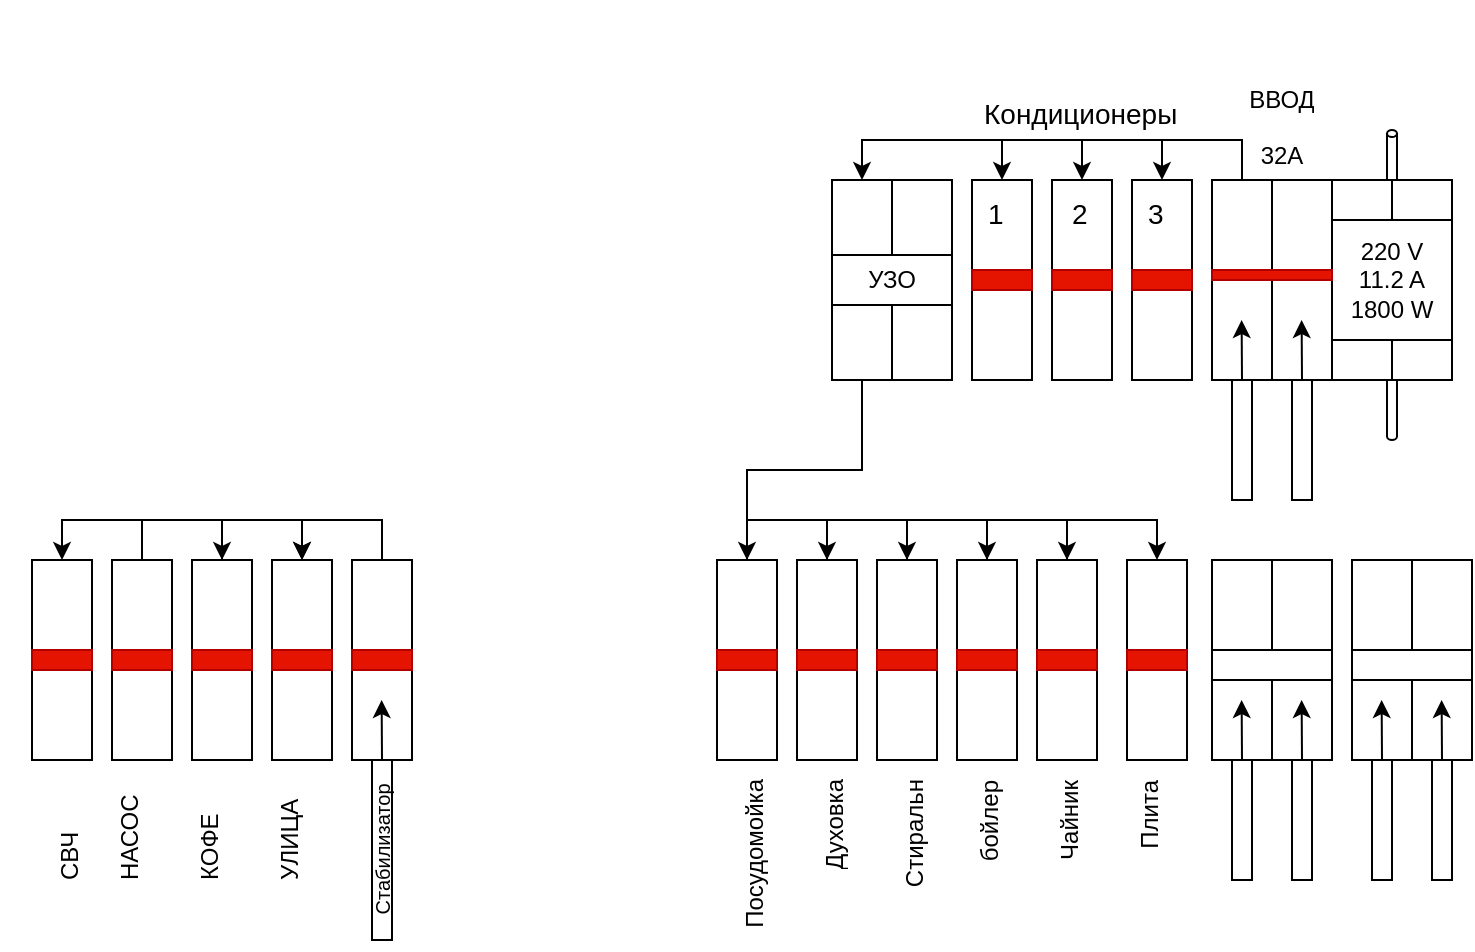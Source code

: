 <mxfile version="20.4.0" type="github"><diagram id="ApyNL6_vMcaK8N_anBB6" name="Страница 1"><mxGraphModel dx="2076" dy="1158" grid="1" gridSize="10" guides="1" tooltips="1" connect="1" arrows="0" fold="1" page="1" pageScale="1" pageWidth="827" pageHeight="1169" math="0" shadow="0"><root><mxCell id="0"/><mxCell id="1" parent="0"/><mxCell id="F8Z5iqU3eiM6oWpdlYd6-64" value="" style="group" vertex="1" connectable="0" parent="1"><mxGeometry x="710" y="100" width="60" height="150" as="geometry"/></mxCell><mxCell id="F8Z5iqU3eiM6oWpdlYd6-145" value="" style="shape=cylinder3;whiteSpace=wrap;html=1;boundedLbl=1;backgroundOutline=1;size=1.765;fontSize=10;" vertex="1" parent="F8Z5iqU3eiM6oWpdlYd6-64"><mxGeometry x="27.5" y="-25" width="5" height="155" as="geometry"/></mxCell><mxCell id="F8Z5iqU3eiM6oWpdlYd6-60" value="" style="rounded=0;whiteSpace=wrap;html=1;" vertex="1" parent="F8Z5iqU3eiM6oWpdlYd6-64"><mxGeometry width="30" height="100" as="geometry"/></mxCell><mxCell id="F8Z5iqU3eiM6oWpdlYd6-61" value="" style="rounded=0;whiteSpace=wrap;html=1;" vertex="1" parent="F8Z5iqU3eiM6oWpdlYd6-64"><mxGeometry x="30" width="30" height="100" as="geometry"/></mxCell><mxCell id="F8Z5iqU3eiM6oWpdlYd6-62" value="220 V&lt;br&gt;11.2 A&lt;br&gt;1800 W" style="rounded=0;whiteSpace=wrap;html=1;" vertex="1" parent="F8Z5iqU3eiM6oWpdlYd6-64"><mxGeometry y="20" width="60" height="60" as="geometry"/></mxCell><mxCell id="F8Z5iqU3eiM6oWpdlYd6-19" value="" style="rounded=0;whiteSpace=wrap;html=1;" vertex="1" parent="1"><mxGeometry x="610" y="100" width="30" height="100" as="geometry"/></mxCell><mxCell id="F8Z5iqU3eiM6oWpdlYd6-20" value="" style="rounded=0;whiteSpace=wrap;html=1;" vertex="1" parent="1"><mxGeometry x="570" y="100" width="30" height="100" as="geometry"/></mxCell><mxCell id="F8Z5iqU3eiM6oWpdlYd6-45" value="" style="rounded=0;whiteSpace=wrap;html=1;" vertex="1" parent="1"><mxGeometry x="530" y="100" width="30" height="100" as="geometry"/></mxCell><mxCell id="F8Z5iqU3eiM6oWpdlYd6-91" style="edgeStyle=orthogonalEdgeStyle;rounded=0;orthogonalLoop=1;jettySize=auto;html=1;exitX=0.5;exitY=0;exitDx=0;exitDy=0;entryX=0.5;entryY=0;entryDx=0;entryDy=0;" edge="1" parent="1" source="F8Z5iqU3eiM6oWpdlYd6-46" target="F8Z5iqU3eiM6oWpdlYd6-47"><mxGeometry relative="1" as="geometry"/></mxCell><mxCell id="F8Z5iqU3eiM6oWpdlYd6-46" value="" style="rounded=0;whiteSpace=wrap;html=1;" vertex="1" parent="1"><mxGeometry x="402.5" y="290" width="30" height="100" as="geometry"/></mxCell><mxCell id="F8Z5iqU3eiM6oWpdlYd6-89" style="edgeStyle=orthogonalEdgeStyle;rounded=0;orthogonalLoop=1;jettySize=auto;html=1;exitX=0.5;exitY=0;exitDx=0;exitDy=0;entryX=0.5;entryY=0;entryDx=0;entryDy=0;" edge="1" parent="1" source="F8Z5iqU3eiM6oWpdlYd6-47" target="F8Z5iqU3eiM6oWpdlYd6-48"><mxGeometry relative="1" as="geometry"/></mxCell><mxCell id="F8Z5iqU3eiM6oWpdlYd6-47" value="" style="rounded=0;whiteSpace=wrap;html=1;" vertex="1" parent="1"><mxGeometry x="442.5" y="290" width="30" height="100" as="geometry"/></mxCell><mxCell id="F8Z5iqU3eiM6oWpdlYd6-90" style="edgeStyle=orthogonalEdgeStyle;rounded=0;orthogonalLoop=1;jettySize=auto;html=1;exitX=0.5;exitY=0;exitDx=0;exitDy=0;entryX=0.5;entryY=0;entryDx=0;entryDy=0;" edge="1" parent="1" source="F8Z5iqU3eiM6oWpdlYd6-48" target="F8Z5iqU3eiM6oWpdlYd6-49"><mxGeometry relative="1" as="geometry"/></mxCell><mxCell id="F8Z5iqU3eiM6oWpdlYd6-48" value="" style="rounded=0;whiteSpace=wrap;html=1;" vertex="1" parent="1"><mxGeometry x="482.5" y="290" width="30" height="100" as="geometry"/></mxCell><mxCell id="F8Z5iqU3eiM6oWpdlYd6-101" style="edgeStyle=orthogonalEdgeStyle;rounded=0;orthogonalLoop=1;jettySize=auto;html=1;exitX=0.5;exitY=0;exitDx=0;exitDy=0;entryX=0.5;entryY=0;entryDx=0;entryDy=0;" edge="1" parent="1" source="F8Z5iqU3eiM6oWpdlYd6-49" target="F8Z5iqU3eiM6oWpdlYd6-98"><mxGeometry relative="1" as="geometry"/></mxCell><mxCell id="F8Z5iqU3eiM6oWpdlYd6-49" value="" style="rounded=0;whiteSpace=wrap;html=1;" vertex="1" parent="1"><mxGeometry x="522.5" y="290" width="30" height="100" as="geometry"/></mxCell><mxCell id="F8Z5iqU3eiM6oWpdlYd6-53" value="" style="rounded=0;whiteSpace=wrap;html=1;align=right;fillColor=#e51400;fontColor=#ffffff;strokeColor=#B20000;" vertex="1" parent="1"><mxGeometry x="522.5" y="335" width="30" height="10" as="geometry"/></mxCell><mxCell id="F8Z5iqU3eiM6oWpdlYd6-63" value="" style="group" vertex="1" connectable="0" parent="1"><mxGeometry x="650" y="10.0" width="80" height="190.0" as="geometry"/></mxCell><mxCell id="F8Z5iqU3eiM6oWpdlYd6-50" value="" style="rounded=0;whiteSpace=wrap;html=1;" vertex="1" parent="F8Z5iqU3eiM6oWpdlYd6-63"><mxGeometry y="90.0" width="30" height="100" as="geometry"/></mxCell><mxCell id="F8Z5iqU3eiM6oWpdlYd6-51" value="" style="rounded=0;whiteSpace=wrap;html=1;" vertex="1" parent="F8Z5iqU3eiM6oWpdlYd6-63"><mxGeometry x="30" y="90.0" width="30" height="100" as="geometry"/></mxCell><mxCell id="F8Z5iqU3eiM6oWpdlYd6-52" value="" style="rounded=0;whiteSpace=wrap;html=1;labelBackgroundColor=#FF3333;fontColor=#ffffff;labelBorderColor=none;fillColor=#e51400;strokeColor=#B20000;" vertex="1" parent="F8Z5iqU3eiM6oWpdlYd6-63"><mxGeometry y="135" width="60" height="5" as="geometry"/></mxCell><mxCell id="F8Z5iqU3eiM6oWpdlYd6-157" value="&lt;h1&gt;&lt;span style=&quot;font-size: 12px; font-weight: 400;&quot;&gt;ВВОД &lt;br&gt;32А&lt;/span&gt;&lt;/h1&gt;" style="text;html=1;strokeColor=none;fillColor=none;spacing=5;spacingTop=-20;whiteSpace=wrap;overflow=hidden;rounded=0;rotation=0;align=center;verticalAlign=middle;sketch=0;shadow=0;" vertex="1" parent="F8Z5iqU3eiM6oWpdlYd6-63"><mxGeometry x="-10" y="30.0" width="90" height="60" as="geometry"/></mxCell><mxCell id="F8Z5iqU3eiM6oWpdlYd6-55" style="edgeStyle=orthogonalEdgeStyle;rounded=0;orthogonalLoop=1;jettySize=auto;html=1;exitX=0.5;exitY=0;exitDx=0;exitDy=0;" edge="1" parent="1" source="F8Z5iqU3eiM6oWpdlYd6-54"><mxGeometry relative="1" as="geometry"><mxPoint x="664.81" y="170.0" as="targetPoint"/></mxGeometry></mxCell><mxCell id="F8Z5iqU3eiM6oWpdlYd6-54" value="" style="rounded=0;whiteSpace=wrap;html=1;" vertex="1" parent="1"><mxGeometry x="660" y="200" width="10" height="60" as="geometry"/></mxCell><mxCell id="F8Z5iqU3eiM6oWpdlYd6-58" style="edgeStyle=orthogonalEdgeStyle;rounded=0;orthogonalLoop=1;jettySize=auto;html=1;exitX=0.5;exitY=0;exitDx=0;exitDy=0;" edge="1" parent="1" source="F8Z5iqU3eiM6oWpdlYd6-59"><mxGeometry relative="1" as="geometry"><mxPoint x="694.81" y="170.0" as="targetPoint"/></mxGeometry></mxCell><mxCell id="F8Z5iqU3eiM6oWpdlYd6-59" value="" style="rounded=0;whiteSpace=wrap;html=1;" vertex="1" parent="1"><mxGeometry x="690" y="200" width="10" height="60" as="geometry"/></mxCell><mxCell id="F8Z5iqU3eiM6oWpdlYd6-69" value="&lt;h1 style=&quot;font-size: 14px;&quot;&gt;&lt;span style=&quot;font-size: 14px; font-weight: 400;&quot;&gt;Кондиционеры&lt;/span&gt;&lt;/h1&gt;" style="text;html=1;strokeColor=none;fillColor=none;spacing=5;spacingTop=-20;whiteSpace=wrap;overflow=hidden;rounded=0;rotation=0;fontSize=14;" vertex="1" parent="1"><mxGeometry x="531.25" y="60" width="107.5" height="40" as="geometry"/></mxCell><mxCell id="F8Z5iqU3eiM6oWpdlYd6-92" style="edgeStyle=orthogonalEdgeStyle;rounded=0;orthogonalLoop=1;jettySize=auto;html=1;exitX=0.5;exitY=1;exitDx=0;exitDy=0;entryX=0.5;entryY=0;entryDx=0;entryDy=0;" edge="1" parent="1" source="F8Z5iqU3eiM6oWpdlYd6-70" target="F8Z5iqU3eiM6oWpdlYd6-46"><mxGeometry relative="1" as="geometry"/></mxCell><mxCell id="F8Z5iqU3eiM6oWpdlYd6-70" value="" style="rounded=0;whiteSpace=wrap;html=1;" vertex="1" parent="1"><mxGeometry x="460" y="100" width="30" height="100" as="geometry"/></mxCell><mxCell id="F8Z5iqU3eiM6oWpdlYd6-71" value="" style="rounded=0;whiteSpace=wrap;html=1;" vertex="1" parent="1"><mxGeometry x="490" y="100" width="30" height="100" as="geometry"/></mxCell><mxCell id="F8Z5iqU3eiM6oWpdlYd6-72" value="УЗО" style="rounded=0;whiteSpace=wrap;html=1;" vertex="1" parent="1"><mxGeometry x="460" y="137.5" width="60" height="25" as="geometry"/></mxCell><mxCell id="F8Z5iqU3eiM6oWpdlYd6-77" value="" style="rounded=0;whiteSpace=wrap;html=1;fillColor=#e51400;fontColor=#ffffff;strokeColor=#B20000;" vertex="1" parent="1"><mxGeometry x="570" y="145" width="30" height="10" as="geometry"/></mxCell><mxCell id="F8Z5iqU3eiM6oWpdlYd6-78" value="" style="rounded=0;whiteSpace=wrap;html=1;fillColor=#e51400;fontColor=#ffffff;strokeColor=#B20000;" vertex="1" parent="1"><mxGeometry x="610" y="145" width="30" height="10" as="geometry"/></mxCell><mxCell id="F8Z5iqU3eiM6oWpdlYd6-80" value="" style="rounded=0;whiteSpace=wrap;html=1;fillColor=#e51400;fontColor=#ffffff;strokeColor=#B20000;" vertex="1" parent="1"><mxGeometry x="530" y="145" width="30" height="10" as="geometry"/></mxCell><mxCell id="F8Z5iqU3eiM6oWpdlYd6-81" value="" style="rounded=0;whiteSpace=wrap;html=1;align=right;fillColor=#e51400;fontColor=#ffffff;strokeColor=#B20000;" vertex="1" parent="1"><mxGeometry x="442.5" y="335" width="30" height="10" as="geometry"/></mxCell><mxCell id="F8Z5iqU3eiM6oWpdlYd6-82" value="" style="rounded=0;whiteSpace=wrap;html=1;align=right;fillColor=#e51400;fontColor=#ffffff;strokeColor=#B20000;" vertex="1" parent="1"><mxGeometry x="482.5" y="335" width="30" height="10" as="geometry"/></mxCell><mxCell id="F8Z5iqU3eiM6oWpdlYd6-84" value="" style="rounded=0;whiteSpace=wrap;html=1;align=right;fillColor=#e51400;fontColor=#ffffff;strokeColor=#B20000;" vertex="1" parent="1"><mxGeometry x="402.5" y="335" width="30" height="10" as="geometry"/></mxCell><mxCell id="F8Z5iqU3eiM6oWpdlYd6-94" value="&lt;h1&gt;&lt;span style=&quot;font-size: 12px; font-weight: 400;&quot;&gt;бойлер&lt;/span&gt;&lt;/h1&gt;" style="text;html=1;strokeColor=none;fillColor=none;spacing=5;spacingTop=-20;whiteSpace=wrap;overflow=hidden;rounded=0;rotation=270;align=right;" vertex="1" parent="1"><mxGeometry x="490" y="420" width="90" height="40" as="geometry"/></mxCell><mxCell id="F8Z5iqU3eiM6oWpdlYd6-95" value="&lt;h1&gt;&lt;span style=&quot;font-size: 12px; font-weight: 400;&quot;&gt;Стиральн&lt;/span&gt;&lt;/h1&gt;" style="text;html=1;strokeColor=none;fillColor=none;spacing=5;spacingTop=-20;whiteSpace=wrap;overflow=hidden;rounded=0;rotation=270;align=right;" vertex="1" parent="1"><mxGeometry x="452.5" y="420" width="90" height="40" as="geometry"/></mxCell><mxCell id="F8Z5iqU3eiM6oWpdlYd6-96" value="&lt;h1&gt;&lt;span style=&quot;font-size: 12px; font-weight: 400;&quot;&gt;Духовка&lt;/span&gt;&lt;/h1&gt;" style="text;html=1;strokeColor=none;fillColor=none;spacing=5;spacingTop=-20;whiteSpace=wrap;overflow=hidden;rounded=0;rotation=270;align=right;" vertex="1" parent="1"><mxGeometry x="412.5" y="420" width="90" height="40" as="geometry"/></mxCell><mxCell id="F8Z5iqU3eiM6oWpdlYd6-97" value="&lt;h1&gt;&lt;span style=&quot;font-size: 12px; font-weight: 400;&quot;&gt;Посудомойка&lt;/span&gt;&lt;/h1&gt;" style="text;html=1;strokeColor=none;fillColor=none;spacing=5;spacingTop=-20;whiteSpace=wrap;overflow=hidden;rounded=0;rotation=270;align=right;" vertex="1" parent="1"><mxGeometry x="372.5" y="420" width="90" height="40" as="geometry"/></mxCell><mxCell id="F8Z5iqU3eiM6oWpdlYd6-139" style="edgeStyle=orthogonalEdgeStyle;rounded=0;orthogonalLoop=1;jettySize=auto;html=1;exitX=0.5;exitY=0;exitDx=0;exitDy=0;entryX=0.5;entryY=0;entryDx=0;entryDy=0;" edge="1" parent="1" source="F8Z5iqU3eiM6oWpdlYd6-98" target="F8Z5iqU3eiM6oWpdlYd6-128"><mxGeometry relative="1" as="geometry"/></mxCell><mxCell id="F8Z5iqU3eiM6oWpdlYd6-98" value="" style="rounded=0;whiteSpace=wrap;html=1;" vertex="1" parent="1"><mxGeometry x="562.5" y="290" width="30" height="100" as="geometry"/></mxCell><mxCell id="F8Z5iqU3eiM6oWpdlYd6-99" value="" style="rounded=0;whiteSpace=wrap;html=1;align=right;fillColor=#e51400;fontColor=#ffffff;strokeColor=#B20000;" vertex="1" parent="1"><mxGeometry x="562.5" y="335" width="30" height="10" as="geometry"/></mxCell><mxCell id="F8Z5iqU3eiM6oWpdlYd6-100" value="&lt;h1&gt;&lt;span style=&quot;font-size: 12px; font-weight: 400;&quot;&gt;Чайник&lt;/span&gt;&lt;/h1&gt;" style="text;html=1;strokeColor=none;fillColor=none;spacing=5;spacingTop=-20;whiteSpace=wrap;overflow=hidden;rounded=0;rotation=270;align=right;" vertex="1" parent="1"><mxGeometry x="530" y="420" width="90" height="40" as="geometry"/></mxCell><mxCell id="F8Z5iqU3eiM6oWpdlYd6-103" value="" style="rounded=0;whiteSpace=wrap;html=1;" vertex="1" parent="1"><mxGeometry x="60" y="290" width="30" height="100" as="geometry"/></mxCell><mxCell id="F8Z5iqU3eiM6oWpdlYd6-104" style="edgeStyle=orthogonalEdgeStyle;rounded=0;orthogonalLoop=1;jettySize=auto;html=1;exitX=0.5;exitY=0;exitDx=0;exitDy=0;entryX=0.5;entryY=0;entryDx=0;entryDy=0;" edge="1" parent="1" source="F8Z5iqU3eiM6oWpdlYd6-105" target="F8Z5iqU3eiM6oWpdlYd6-107"><mxGeometry relative="1" as="geometry"/></mxCell><mxCell id="F8Z5iqU3eiM6oWpdlYd6-143" style="edgeStyle=orthogonalEdgeStyle;rounded=0;orthogonalLoop=1;jettySize=auto;html=1;exitX=0.5;exitY=0;exitDx=0;exitDy=0;entryX=0.5;entryY=0;entryDx=0;entryDy=0;fontSize=10;" edge="1" parent="1" source="F8Z5iqU3eiM6oWpdlYd6-105" target="F8Z5iqU3eiM6oWpdlYd6-103"><mxGeometry relative="1" as="geometry"/></mxCell><mxCell id="F8Z5iqU3eiM6oWpdlYd6-105" value="" style="rounded=0;whiteSpace=wrap;html=1;" vertex="1" parent="1"><mxGeometry x="100" y="290" width="30" height="100" as="geometry"/></mxCell><mxCell id="F8Z5iqU3eiM6oWpdlYd6-106" style="edgeStyle=orthogonalEdgeStyle;rounded=0;orthogonalLoop=1;jettySize=auto;html=1;exitX=0.5;exitY=0;exitDx=0;exitDy=0;entryX=0.5;entryY=0;entryDx=0;entryDy=0;" edge="1" parent="1" source="F8Z5iqU3eiM6oWpdlYd6-107" target="F8Z5iqU3eiM6oWpdlYd6-109"><mxGeometry relative="1" as="geometry"/></mxCell><mxCell id="F8Z5iqU3eiM6oWpdlYd6-107" value="" style="rounded=0;whiteSpace=wrap;html=1;" vertex="1" parent="1"><mxGeometry x="140" y="290" width="30" height="100" as="geometry"/></mxCell><mxCell id="F8Z5iqU3eiM6oWpdlYd6-109" value="" style="rounded=0;whiteSpace=wrap;html=1;" vertex="1" parent="1"><mxGeometry x="180" y="290" width="30" height="100" as="geometry"/></mxCell><mxCell id="F8Z5iqU3eiM6oWpdlYd6-110" value="" style="rounded=0;whiteSpace=wrap;html=1;fillColor=#e51400;fontColor=#ffffff;strokeColor=#B20000;" vertex="1" parent="1"><mxGeometry x="180" y="335" width="30" height="10" as="geometry"/></mxCell><mxCell id="F8Z5iqU3eiM6oWpdlYd6-111" value="" style="rounded=0;whiteSpace=wrap;html=1;fillColor=#e51400;fontColor=#ffffff;strokeColor=#B20000;" vertex="1" parent="1"><mxGeometry x="100" y="335" width="30" height="10" as="geometry"/></mxCell><mxCell id="F8Z5iqU3eiM6oWpdlYd6-112" value="" style="rounded=0;whiteSpace=wrap;html=1;fillColor=#e51400;fontColor=#ffffff;strokeColor=#B20000;" vertex="1" parent="1"><mxGeometry x="140" y="335" width="30" height="10" as="geometry"/></mxCell><mxCell id="F8Z5iqU3eiM6oWpdlYd6-113" value="" style="rounded=0;whiteSpace=wrap;html=1;fillColor=#e51400;fontColor=#ffffff;strokeColor=#B20000;" vertex="1" parent="1"><mxGeometry x="60" y="335" width="30" height="10" as="geometry"/></mxCell><mxCell id="F8Z5iqU3eiM6oWpdlYd6-142" style="edgeStyle=orthogonalEdgeStyle;rounded=0;orthogonalLoop=1;jettySize=auto;html=1;exitX=0.5;exitY=0;exitDx=0;exitDy=0;entryX=0.5;entryY=0;entryDx=0;entryDy=0;fontSize=10;" edge="1" parent="1" source="F8Z5iqU3eiM6oWpdlYd6-114" target="F8Z5iqU3eiM6oWpdlYd6-109"><mxGeometry relative="1" as="geometry"/></mxCell><mxCell id="F8Z5iqU3eiM6oWpdlYd6-114" value="" style="rounded=0;whiteSpace=wrap;html=1;" vertex="1" parent="1"><mxGeometry x="220" y="290" width="30" height="100" as="geometry"/></mxCell><mxCell id="F8Z5iqU3eiM6oWpdlYd6-115" value="" style="rounded=0;whiteSpace=wrap;html=1;fillColor=#e51400;fontColor=#ffffff;strokeColor=#B20000;" vertex="1" parent="1"><mxGeometry x="220" y="335" width="30" height="10" as="geometry"/></mxCell><mxCell id="F8Z5iqU3eiM6oWpdlYd6-116" value="&lt;h1&gt;&lt;span style=&quot;font-size: 12px; font-weight: 400;&quot;&gt;СВЧ&lt;/span&gt;&lt;/h1&gt;" style="text;html=1;strokeColor=none;fillColor=none;spacing=5;spacingTop=-20;whiteSpace=wrap;overflow=hidden;rounded=0;rotation=270;" vertex="1" parent="1"><mxGeometry x="30" y="390" width="90" height="40" as="geometry"/></mxCell><mxCell id="F8Z5iqU3eiM6oWpdlYd6-117" value="&lt;h1&gt;&lt;span style=&quot;font-size: 12px; font-weight: 400;&quot;&gt;НАСОС&lt;/span&gt;&lt;/h1&gt;" style="text;html=1;strokeColor=none;fillColor=none;spacing=5;spacingTop=-20;whiteSpace=wrap;overflow=hidden;rounded=0;rotation=270;" vertex="1" parent="1"><mxGeometry x="60" y="390" width="90" height="40" as="geometry"/></mxCell><mxCell id="F8Z5iqU3eiM6oWpdlYd6-118" value="&lt;h1&gt;&lt;span style=&quot;font-size: 12px; font-weight: 400;&quot;&gt;КОФЕ&lt;/span&gt;&lt;/h1&gt;" style="text;html=1;strokeColor=none;fillColor=none;spacing=5;spacingTop=-20;whiteSpace=wrap;overflow=hidden;rounded=0;rotation=270;" vertex="1" parent="1"><mxGeometry x="100" y="390" width="90" height="40" as="geometry"/></mxCell><mxCell id="F8Z5iqU3eiM6oWpdlYd6-119" value="&lt;h1&gt;&lt;span style=&quot;font-size: 12px; font-weight: 400;&quot;&gt;УЛИЦА&lt;/span&gt;&lt;/h1&gt;" style="text;html=1;strokeColor=none;fillColor=none;spacing=5;spacingTop=-20;whiteSpace=wrap;overflow=hidden;rounded=0;rotation=270;" vertex="1" parent="1"><mxGeometry x="140" y="390" width="90" height="40" as="geometry"/></mxCell><mxCell id="F8Z5iqU3eiM6oWpdlYd6-121" value="" style="rounded=0;whiteSpace=wrap;html=1;" vertex="1" parent="1"><mxGeometry x="720" y="290" width="30" height="100" as="geometry"/></mxCell><mxCell id="F8Z5iqU3eiM6oWpdlYd6-122" value="" style="rounded=0;whiteSpace=wrap;html=1;" vertex="1" parent="1"><mxGeometry x="750" y="290" width="30" height="100" as="geometry"/></mxCell><mxCell id="F8Z5iqU3eiM6oWpdlYd6-123" value="" style="rounded=0;whiteSpace=wrap;html=1;" vertex="1" parent="1"><mxGeometry x="720" y="335" width="60" height="15" as="geometry"/></mxCell><mxCell id="F8Z5iqU3eiM6oWpdlYd6-124" style="edgeStyle=orthogonalEdgeStyle;rounded=0;orthogonalLoop=1;jettySize=auto;html=1;exitX=0.5;exitY=0;exitDx=0;exitDy=0;" edge="1" parent="1" source="F8Z5iqU3eiM6oWpdlYd6-125"><mxGeometry relative="1" as="geometry"><mxPoint x="734.81" y="360" as="targetPoint"/></mxGeometry></mxCell><mxCell id="F8Z5iqU3eiM6oWpdlYd6-125" value="" style="rounded=0;whiteSpace=wrap;html=1;" vertex="1" parent="1"><mxGeometry x="730" y="390" width="10" height="60" as="geometry"/></mxCell><mxCell id="F8Z5iqU3eiM6oWpdlYd6-126" style="edgeStyle=orthogonalEdgeStyle;rounded=0;orthogonalLoop=1;jettySize=auto;html=1;exitX=0.5;exitY=0;exitDx=0;exitDy=0;" edge="1" parent="1" source="F8Z5iqU3eiM6oWpdlYd6-127"><mxGeometry relative="1" as="geometry"><mxPoint x="764.81" y="360" as="targetPoint"/></mxGeometry></mxCell><mxCell id="F8Z5iqU3eiM6oWpdlYd6-127" value="" style="rounded=0;whiteSpace=wrap;html=1;" vertex="1" parent="1"><mxGeometry x="760" y="390" width="10" height="60" as="geometry"/></mxCell><mxCell id="F8Z5iqU3eiM6oWpdlYd6-128" value="" style="rounded=0;whiteSpace=wrap;html=1;" vertex="1" parent="1"><mxGeometry x="607.5" y="290" width="30" height="100" as="geometry"/></mxCell><mxCell id="F8Z5iqU3eiM6oWpdlYd6-129" value="" style="rounded=0;whiteSpace=wrap;html=1;align=right;fillColor=#e51400;fontColor=#ffffff;strokeColor=#B20000;" vertex="1" parent="1"><mxGeometry x="607.5" y="335" width="30" height="10" as="geometry"/></mxCell><mxCell id="F8Z5iqU3eiM6oWpdlYd6-130" value="" style="rounded=0;whiteSpace=wrap;html=1;" vertex="1" parent="1"><mxGeometry x="650" y="290" width="30" height="100" as="geometry"/></mxCell><mxCell id="F8Z5iqU3eiM6oWpdlYd6-131" value="" style="rounded=0;whiteSpace=wrap;html=1;" vertex="1" parent="1"><mxGeometry x="680" y="290" width="30" height="100" as="geometry"/></mxCell><mxCell id="F8Z5iqU3eiM6oWpdlYd6-132" value="" style="rounded=0;whiteSpace=wrap;html=1;" vertex="1" parent="1"><mxGeometry x="650" y="335" width="60" height="15" as="geometry"/></mxCell><mxCell id="F8Z5iqU3eiM6oWpdlYd6-133" style="edgeStyle=orthogonalEdgeStyle;rounded=0;orthogonalLoop=1;jettySize=auto;html=1;exitX=0.5;exitY=0;exitDx=0;exitDy=0;align=right;" edge="1" parent="1" source="F8Z5iqU3eiM6oWpdlYd6-134"><mxGeometry relative="1" as="geometry"><mxPoint x="664.81" y="360" as="targetPoint"/></mxGeometry></mxCell><mxCell id="F8Z5iqU3eiM6oWpdlYd6-134" value="" style="rounded=0;whiteSpace=wrap;html=1;align=right;" vertex="1" parent="1"><mxGeometry x="660" y="390" width="10" height="60" as="geometry"/></mxCell><mxCell id="F8Z5iqU3eiM6oWpdlYd6-135" style="edgeStyle=orthogonalEdgeStyle;rounded=0;orthogonalLoop=1;jettySize=auto;html=1;exitX=0.5;exitY=0;exitDx=0;exitDy=0;align=right;" edge="1" parent="1" source="F8Z5iqU3eiM6oWpdlYd6-136"><mxGeometry relative="1" as="geometry"><mxPoint x="694.81" y="360" as="targetPoint"/></mxGeometry></mxCell><mxCell id="F8Z5iqU3eiM6oWpdlYd6-136" value="" style="rounded=0;whiteSpace=wrap;html=1;align=right;" vertex="1" parent="1"><mxGeometry x="690" y="390" width="10" height="60" as="geometry"/></mxCell><mxCell id="F8Z5iqU3eiM6oWpdlYd6-137" value="&lt;h1&gt;&lt;span style=&quot;font-size: 12px; font-weight: 400;&quot;&gt;Плита&lt;/span&gt;&lt;/h1&gt;" style="text;html=1;strokeColor=none;fillColor=none;spacing=5;spacingTop=-20;whiteSpace=wrap;overflow=hidden;rounded=0;rotation=270;align=right;" vertex="1" parent="1"><mxGeometry x="570" y="420" width="90" height="40" as="geometry"/></mxCell><mxCell id="F8Z5iqU3eiM6oWpdlYd6-140" style="edgeStyle=orthogonalEdgeStyle;rounded=0;orthogonalLoop=1;jettySize=auto;html=1;exitX=0.5;exitY=0;exitDx=0;exitDy=0;" edge="1" parent="1" source="F8Z5iqU3eiM6oWpdlYd6-141"><mxGeometry relative="1" as="geometry"><mxPoint x="234.81" y="360" as="targetPoint"/></mxGeometry></mxCell><mxCell id="F8Z5iqU3eiM6oWpdlYd6-141" value="" style="rounded=0;whiteSpace=wrap;html=1;" vertex="1" parent="1"><mxGeometry x="230" y="390" width="10" height="90" as="geometry"/></mxCell><mxCell id="F8Z5iqU3eiM6oWpdlYd6-120" value="&lt;font style=&quot;font-size: 10px;&quot;&gt;Стабилизатор&lt;/font&gt;" style="text;html=1;align=center;verticalAlign=middle;resizable=0;points=[];autosize=1;strokeColor=none;fillColor=none;rotation=-90;" vertex="1" parent="1"><mxGeometry x="190" y="420" width="90" height="30" as="geometry"/></mxCell><mxCell id="F8Z5iqU3eiM6oWpdlYd6-150" style="edgeStyle=orthogonalEdgeStyle;rounded=0;orthogonalLoop=1;jettySize=auto;html=1;exitX=0.5;exitY=0;exitDx=0;exitDy=0;entryX=0.5;entryY=0;entryDx=0;entryDy=0;fontSize=10;" edge="1" parent="1" source="F8Z5iqU3eiM6oWpdlYd6-50" target="F8Z5iqU3eiM6oWpdlYd6-19"><mxGeometry relative="1" as="geometry"/></mxCell><mxCell id="F8Z5iqU3eiM6oWpdlYd6-151" style="edgeStyle=orthogonalEdgeStyle;rounded=0;orthogonalLoop=1;jettySize=auto;html=1;exitX=0.5;exitY=0;exitDx=0;exitDy=0;entryX=0.5;entryY=0;entryDx=0;entryDy=0;fontSize=10;" edge="1" parent="1" source="F8Z5iqU3eiM6oWpdlYd6-50" target="F8Z5iqU3eiM6oWpdlYd6-20"><mxGeometry relative="1" as="geometry"/></mxCell><mxCell id="F8Z5iqU3eiM6oWpdlYd6-152" style="edgeStyle=orthogonalEdgeStyle;rounded=0;orthogonalLoop=1;jettySize=auto;html=1;exitX=0.5;exitY=0;exitDx=0;exitDy=0;entryX=0.5;entryY=0;entryDx=0;entryDy=0;fontSize=10;" edge="1" parent="1" source="F8Z5iqU3eiM6oWpdlYd6-50" target="F8Z5iqU3eiM6oWpdlYd6-45"><mxGeometry relative="1" as="geometry"/></mxCell><mxCell id="F8Z5iqU3eiM6oWpdlYd6-154" style="edgeStyle=orthogonalEdgeStyle;rounded=0;orthogonalLoop=1;jettySize=auto;html=1;exitX=0.5;exitY=0;exitDx=0;exitDy=0;entryX=0.5;entryY=0;entryDx=0;entryDy=0;fontSize=10;" edge="1" parent="1" source="F8Z5iqU3eiM6oWpdlYd6-50" target="F8Z5iqU3eiM6oWpdlYd6-70"><mxGeometry relative="1" as="geometry"/></mxCell><mxCell id="F8Z5iqU3eiM6oWpdlYd6-158" value="&lt;h1 style=&quot;font-size: 14px;&quot;&gt;&lt;span style=&quot;font-size: 14px; font-weight: 400;&quot;&gt;1&lt;/span&gt;&lt;/h1&gt;" style="text;html=1;strokeColor=none;fillColor=none;spacing=5;spacingTop=-20;whiteSpace=wrap;overflow=hidden;rounded=0;rotation=0;fontSize=14;" vertex="1" parent="1"><mxGeometry x="532.5" y="110" width="17.5" height="20" as="geometry"/></mxCell><mxCell id="F8Z5iqU3eiM6oWpdlYd6-159" value="&lt;h1 style=&quot;font-size: 14px;&quot;&gt;&lt;span style=&quot;font-size: 14px; font-weight: 400;&quot;&gt;2&lt;/span&gt;&lt;/h1&gt;" style="text;html=1;strokeColor=none;fillColor=none;spacing=5;spacingTop=-20;whiteSpace=wrap;overflow=hidden;rounded=0;rotation=0;fontSize=14;" vertex="1" parent="1"><mxGeometry x="575" y="110" width="20" height="20" as="geometry"/></mxCell><mxCell id="F8Z5iqU3eiM6oWpdlYd6-160" value="&lt;h1 style=&quot;font-size: 14px;&quot;&gt;&lt;span style=&quot;font-size: 14px; font-weight: 400;&quot;&gt;3&lt;/span&gt;&lt;/h1&gt;" style="text;html=1;strokeColor=none;fillColor=none;spacing=5;spacingTop=-20;whiteSpace=wrap;overflow=hidden;rounded=0;rotation=0;fontSize=14;" vertex="1" parent="1"><mxGeometry x="612.5" y="110" width="20" height="20" as="geometry"/></mxCell></root></mxGraphModel></diagram></mxfile>